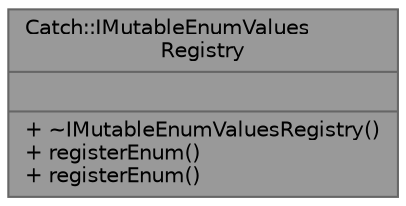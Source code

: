 digraph "Catch::IMutableEnumValuesRegistry"
{
 // LATEX_PDF_SIZE
  bgcolor="transparent";
  edge [fontname=Helvetica,fontsize=10,labelfontname=Helvetica,labelfontsize=10];
  node [fontname=Helvetica,fontsize=10,shape=box,height=0.2,width=0.4];
  Node1 [shape=record,label="{Catch::IMutableEnumValues\lRegistry\n||+ ~IMutableEnumValuesRegistry()\l+ registerEnum()\l+ registerEnum()\l}",height=0.2,width=0.4,color="gray40", fillcolor="grey60", style="filled", fontcolor="black",tooltip=" "];
}
